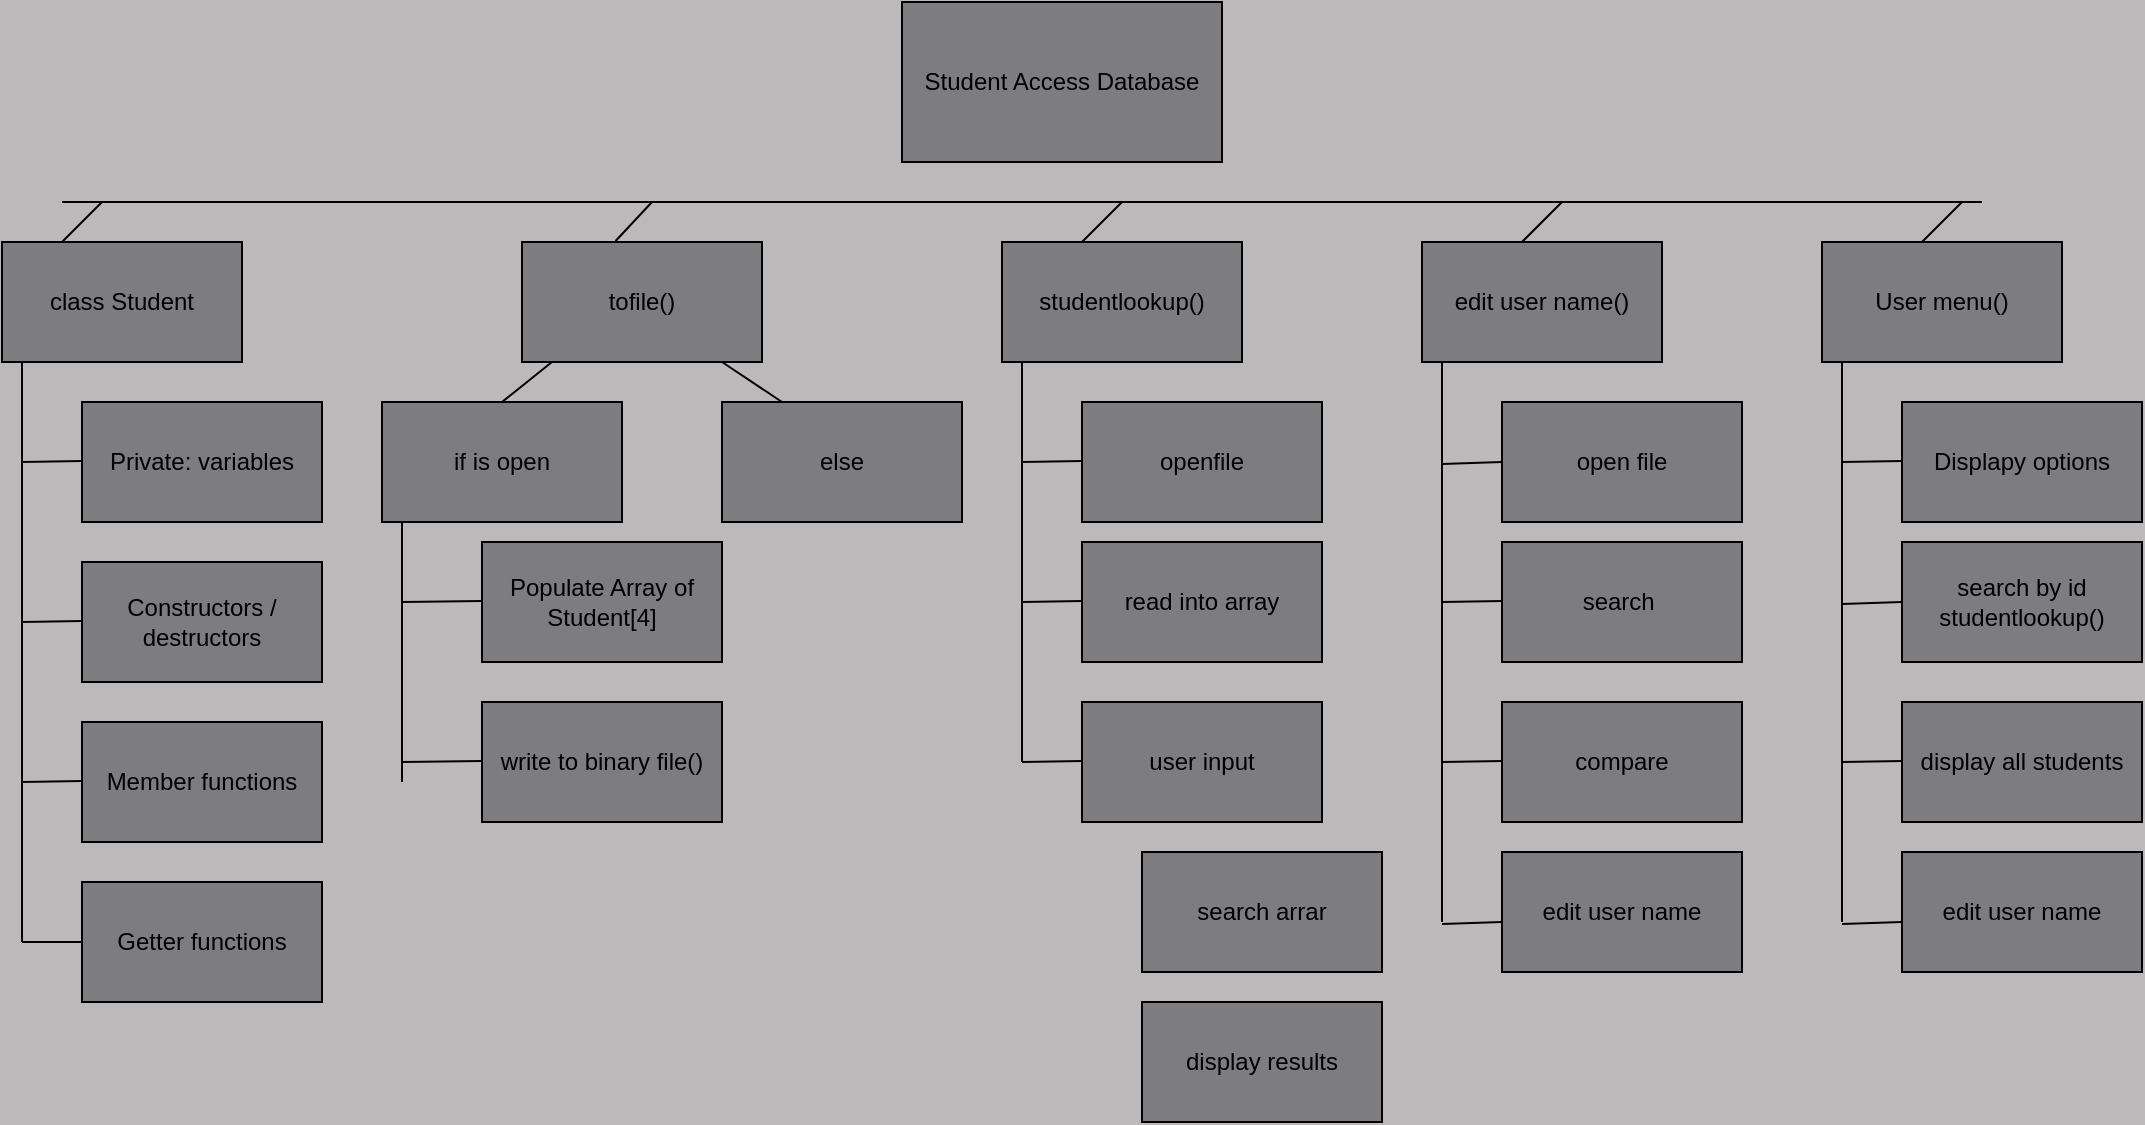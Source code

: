 <mxfile>
    <diagram id="gfhM94zAySe--Fsyw81P" name="Page-1">
        <mxGraphModel dx="1301" dy="907" grid="1" gridSize="10" guides="1" tooltips="1" connect="1" arrows="1" fold="1" page="1" pageScale="1" pageWidth="1100" pageHeight="850" background="#bbb9b9" math="0" shadow="0">
            <root>
                <mxCell id="0"/>
                <mxCell id="1" parent="0"/>
                <mxCell id="3" value="&lt;font color=&quot;#000000&quot;&gt;Student Access Database&lt;/font&gt;" style="rounded=0;whiteSpace=wrap;html=1;fillColor=#7d7c7e;" vertex="1" parent="1">
                    <mxGeometry x="450" width="160" height="80" as="geometry"/>
                </mxCell>
                <mxCell id="4" value="class Student" style="rounded=0;whiteSpace=wrap;html=1;fontColor=#000000;fillColor=#7d7c7e;" vertex="1" parent="1">
                    <mxGeometry y="120" width="120" height="60" as="geometry"/>
                </mxCell>
                <mxCell id="5" value="Private: variables" style="rounded=0;whiteSpace=wrap;html=1;fontColor=#000000;fillColor=#7d7c7e;" vertex="1" parent="1">
                    <mxGeometry x="40" y="200" width="120" height="60" as="geometry"/>
                </mxCell>
                <mxCell id="6" value="Constructors / destructors" style="rounded=0;whiteSpace=wrap;html=1;fontColor=#000000;fillColor=#7d7c7e;" vertex="1" parent="1">
                    <mxGeometry x="40" y="280" width="120" height="60" as="geometry"/>
                </mxCell>
                <mxCell id="7" value="Member functions" style="rounded=0;whiteSpace=wrap;html=1;fontColor=#000000;fillColor=#7d7c7e;" vertex="1" parent="1">
                    <mxGeometry x="40" y="360" width="120" height="60" as="geometry"/>
                </mxCell>
                <mxCell id="8" value="Populate Array of Student[4]" style="rounded=0;whiteSpace=wrap;html=1;fontColor=#000000;fillColor=#7d7c7e;" vertex="1" parent="1">
                    <mxGeometry x="240" y="270" width="120" height="60" as="geometry"/>
                </mxCell>
                <mxCell id="9" value="Getter functions" style="rounded=0;whiteSpace=wrap;html=1;fontColor=#000000;fillColor=#7d7c7e;" vertex="1" parent="1">
                    <mxGeometry x="40" y="440" width="120" height="60" as="geometry"/>
                </mxCell>
                <mxCell id="10" value="tofile()" style="rounded=0;whiteSpace=wrap;html=1;fontColor=#000000;fillColor=#7d7c7e;" vertex="1" parent="1">
                    <mxGeometry x="260" y="120" width="120" height="60" as="geometry"/>
                </mxCell>
                <mxCell id="11" value="if is open" style="rounded=0;whiteSpace=wrap;html=1;fontColor=#000000;fillColor=#7d7c7e;" vertex="1" parent="1">
                    <mxGeometry x="190" y="200" width="120" height="60" as="geometry"/>
                </mxCell>
                <mxCell id="12" value="write to binary file()" style="rounded=0;whiteSpace=wrap;html=1;fontColor=#000000;fillColor=#7d7c7e;" vertex="1" parent="1">
                    <mxGeometry x="240" y="350" width="120" height="60" as="geometry"/>
                </mxCell>
                <mxCell id="13" value="else" style="rounded=0;whiteSpace=wrap;html=1;fontColor=#000000;fillColor=#7d7c7e;" vertex="1" parent="1">
                    <mxGeometry x="360" y="200" width="120" height="60" as="geometry"/>
                </mxCell>
                <mxCell id="14" value="studentlookup()" style="rounded=0;whiteSpace=wrap;html=1;fontColor=#000000;fillColor=#7d7c7e;" vertex="1" parent="1">
                    <mxGeometry x="500" y="120" width="120" height="60" as="geometry"/>
                </mxCell>
                <mxCell id="15" value="openfile" style="rounded=0;whiteSpace=wrap;html=1;fontColor=#000000;fillColor=#7d7c7e;" vertex="1" parent="1">
                    <mxGeometry x="540" y="200" width="120" height="60" as="geometry"/>
                </mxCell>
                <mxCell id="16" value="read into array" style="rounded=0;whiteSpace=wrap;html=1;fontColor=#000000;fillColor=#7d7c7e;" vertex="1" parent="1">
                    <mxGeometry x="540" y="270" width="120" height="60" as="geometry"/>
                </mxCell>
                <mxCell id="17" value="user input" style="rounded=0;whiteSpace=wrap;html=1;fontColor=#000000;fillColor=#7d7c7e;" vertex="1" parent="1">
                    <mxGeometry x="540" y="350" width="120" height="60" as="geometry"/>
                </mxCell>
                <mxCell id="18" value="search arrar" style="rounded=0;whiteSpace=wrap;html=1;fontColor=#000000;fillColor=#7d7c7e;" vertex="1" parent="1">
                    <mxGeometry x="570" y="425" width="120" height="60" as="geometry"/>
                </mxCell>
                <mxCell id="19" value="display results" style="rounded=0;whiteSpace=wrap;html=1;fontColor=#000000;fillColor=#7d7c7e;" vertex="1" parent="1">
                    <mxGeometry x="570" y="500" width="120" height="60" as="geometry"/>
                </mxCell>
                <mxCell id="20" value="User menu()" style="rounded=0;whiteSpace=wrap;html=1;fontColor=#000000;fillColor=#7d7c7e;" vertex="1" parent="1">
                    <mxGeometry x="910" y="120" width="120" height="60" as="geometry"/>
                </mxCell>
                <mxCell id="21" value="Displapy options" style="rounded=0;whiteSpace=wrap;html=1;fontColor=#000000;fillColor=#7d7c7e;" vertex="1" parent="1">
                    <mxGeometry x="950" y="200" width="120" height="60" as="geometry"/>
                </mxCell>
                <mxCell id="22" value="search by id&lt;br&gt;studentlookup()" style="rounded=0;whiteSpace=wrap;html=1;fontColor=#000000;fillColor=#7d7c7e;" vertex="1" parent="1">
                    <mxGeometry x="950" y="270" width="120" height="60" as="geometry"/>
                </mxCell>
                <mxCell id="23" value="display all students&lt;span style=&quot;color: rgba(0, 0, 0, 0); font-family: monospace; font-size: 0px; text-align: start;&quot;&gt;%3CmxGraphModel%3E%3Croot%3E%3CmxCell%20id%3D%220%22%2F%3E%3CmxCell%20id%3D%221%22%20parent%3D%220%22%2F%3E%3CmxCell%20id%3D%222%22%20value%3D%22search%20arrar%22%20style%3D%22rounded%3D0%3BwhiteSpace%3Dwrap%3Bhtml%3D1%3BfontColor%3D%23000000%3BfillColor%3D%237d7c7e%3B%22%20vertex%3D%221%22%20parent%3D%221%22%3E%3CmxGeometry%20x%3D%22630%22%20y%3D%22420%22%20width%3D%22120%22%20height%3D%2260%22%20as%3D%22geometry%22%2F%3E%3C%2FmxCell%3E%3C%2Froot%3E%3C%2FmxGraphModel%3E&lt;/span&gt;" style="rounded=0;whiteSpace=wrap;html=1;fontColor=#000000;fillColor=#7d7c7e;" vertex="1" parent="1">
                    <mxGeometry x="950" y="350" width="120" height="60" as="geometry"/>
                </mxCell>
                <mxCell id="24" value="edit user name" style="rounded=0;whiteSpace=wrap;html=1;fontColor=#000000;fillColor=#7d7c7e;" vertex="1" parent="1">
                    <mxGeometry x="950" y="425" width="120" height="60" as="geometry"/>
                </mxCell>
                <mxCell id="25" value="edit user name()" style="rounded=0;whiteSpace=wrap;html=1;fontColor=#000000;fillColor=#7d7c7e;" vertex="1" parent="1">
                    <mxGeometry x="710" y="120" width="120" height="60" as="geometry"/>
                </mxCell>
                <mxCell id="26" value="open file" style="rounded=0;whiteSpace=wrap;html=1;fontColor=#000000;fillColor=#7d7c7e;" vertex="1" parent="1">
                    <mxGeometry x="750" y="200" width="120" height="60" as="geometry"/>
                </mxCell>
                <mxCell id="27" value="search&amp;nbsp;" style="rounded=0;whiteSpace=wrap;html=1;fontColor=#000000;fillColor=#7d7c7e;" vertex="1" parent="1">
                    <mxGeometry x="750" y="270" width="120" height="60" as="geometry"/>
                </mxCell>
                <mxCell id="28" value="edit user name" style="rounded=0;whiteSpace=wrap;html=1;fontColor=#000000;fillColor=#7d7c7e;" vertex="1" parent="1">
                    <mxGeometry x="750" y="425" width="120" height="60" as="geometry"/>
                </mxCell>
                <mxCell id="29" value="compare" style="rounded=0;whiteSpace=wrap;html=1;fontColor=#000000;fillColor=#7d7c7e;" vertex="1" parent="1">
                    <mxGeometry x="750" y="350" width="120" height="60" as="geometry"/>
                </mxCell>
                <mxCell id="30" value="" style="endArrow=none;html=1;fontColor=#000000;strokeColor=#000000;" edge="1" parent="1">
                    <mxGeometry width="50" height="50" relative="1" as="geometry">
                        <mxPoint x="10" y="470" as="sourcePoint"/>
                        <mxPoint x="10" y="180" as="targetPoint"/>
                    </mxGeometry>
                </mxCell>
                <mxCell id="32" value="" style="endArrow=none;html=1;fontColor=#000000;strokeColor=#000000;exitX=0;exitY=0.5;exitDx=0;exitDy=0;" edge="1" parent="1" source="9">
                    <mxGeometry width="50" height="50" relative="1" as="geometry">
                        <mxPoint x="20" y="760" as="sourcePoint"/>
                        <mxPoint x="10" y="470" as="targetPoint"/>
                    </mxGeometry>
                </mxCell>
                <mxCell id="33" value="" style="endArrow=none;html=1;fontColor=#000000;strokeColor=#000000;exitX=0;exitY=0.5;exitDx=0;exitDy=0;" edge="1" parent="1">
                    <mxGeometry width="50" height="50" relative="1" as="geometry">
                        <mxPoint x="40" y="389.5" as="sourcePoint"/>
                        <mxPoint x="10" y="390" as="targetPoint"/>
                    </mxGeometry>
                </mxCell>
                <mxCell id="35" value="" style="endArrow=none;html=1;fontColor=#000000;strokeColor=#000000;exitX=0;exitY=0.5;exitDx=0;exitDy=0;" edge="1" parent="1">
                    <mxGeometry width="50" height="50" relative="1" as="geometry">
                        <mxPoint x="40" y="309.5" as="sourcePoint"/>
                        <mxPoint x="10" y="310" as="targetPoint"/>
                    </mxGeometry>
                </mxCell>
                <mxCell id="36" value="" style="endArrow=none;html=1;fontColor=#000000;strokeColor=#000000;exitX=0;exitY=0.5;exitDx=0;exitDy=0;" edge="1" parent="1">
                    <mxGeometry width="50" height="50" relative="1" as="geometry">
                        <mxPoint x="40" y="229.5" as="sourcePoint"/>
                        <mxPoint x="10" y="230" as="targetPoint"/>
                    </mxGeometry>
                </mxCell>
                <mxCell id="37" value="" style="endArrow=none;html=1;fontColor=#000000;strokeColor=#000000;" edge="1" parent="1">
                    <mxGeometry width="50" height="50" relative="1" as="geometry">
                        <mxPoint x="200" y="390" as="sourcePoint"/>
                        <mxPoint x="200" y="260" as="targetPoint"/>
                    </mxGeometry>
                </mxCell>
                <mxCell id="38" value="" style="endArrow=none;html=1;fontColor=#000000;strokeColor=#000000;" edge="1" parent="1">
                    <mxGeometry width="50" height="50" relative="1" as="geometry">
                        <mxPoint x="510" y="380" as="sourcePoint"/>
                        <mxPoint x="510" y="180" as="targetPoint"/>
                    </mxGeometry>
                </mxCell>
                <mxCell id="39" value="" style="endArrow=none;html=1;fontColor=#000000;strokeColor=#000000;" edge="1" parent="1">
                    <mxGeometry width="50" height="50" relative="1" as="geometry">
                        <mxPoint x="720" y="460" as="sourcePoint"/>
                        <mxPoint x="720" y="180" as="targetPoint"/>
                    </mxGeometry>
                </mxCell>
                <mxCell id="40" value="" style="endArrow=none;html=1;fontColor=#000000;strokeColor=#000000;" edge="1" parent="1">
                    <mxGeometry width="50" height="50" relative="1" as="geometry">
                        <mxPoint x="920" y="460" as="sourcePoint"/>
                        <mxPoint x="920" y="180" as="targetPoint"/>
                    </mxGeometry>
                </mxCell>
                <mxCell id="41" value="" style="endArrow=none;html=1;fontColor=#000000;strokeColor=#000000;" edge="1" parent="1">
                    <mxGeometry width="50" height="50" relative="1" as="geometry">
                        <mxPoint x="990" y="100" as="sourcePoint"/>
                        <mxPoint x="30" y="100" as="targetPoint"/>
                    </mxGeometry>
                </mxCell>
                <mxCell id="42" value="" style="endArrow=none;html=1;strokeColor=#000000;fontColor=#000000;exitX=0.5;exitY=0;exitDx=0;exitDy=0;" edge="1" parent="1" source="11">
                    <mxGeometry width="50" height="50" relative="1" as="geometry">
                        <mxPoint x="250" y="210" as="sourcePoint"/>
                        <mxPoint x="275" y="180" as="targetPoint"/>
                    </mxGeometry>
                </mxCell>
                <mxCell id="43" value="" style="endArrow=none;html=1;fontColor=#000000;strokeColor=#000000;exitX=0.25;exitY=0;exitDx=0;exitDy=0;" edge="1" parent="1" source="13">
                    <mxGeometry width="50" height="50" relative="1" as="geometry">
                        <mxPoint x="360" y="380" as="sourcePoint"/>
                        <mxPoint x="360" y="180" as="targetPoint"/>
                    </mxGeometry>
                </mxCell>
                <mxCell id="44" value="" style="endArrow=none;html=1;fontColor=#000000;strokeColor=#000000;exitX=0;exitY=0.5;exitDx=0;exitDy=0;" edge="1" parent="1">
                    <mxGeometry width="50" height="50" relative="1" as="geometry">
                        <mxPoint x="240" y="379.5" as="sourcePoint"/>
                        <mxPoint x="200" y="380" as="targetPoint"/>
                    </mxGeometry>
                </mxCell>
                <mxCell id="45" value="" style="endArrow=none;html=1;fontColor=#000000;strokeColor=#000000;exitX=0;exitY=0.5;exitDx=0;exitDy=0;" edge="1" parent="1">
                    <mxGeometry width="50" height="50" relative="1" as="geometry">
                        <mxPoint x="240" y="299.5" as="sourcePoint"/>
                        <mxPoint x="200" y="300" as="targetPoint"/>
                    </mxGeometry>
                </mxCell>
                <mxCell id="46" value="" style="endArrow=none;html=1;fontColor=#000000;strokeColor=#000000;exitX=0;exitY=0.5;exitDx=0;exitDy=0;" edge="1" parent="1">
                    <mxGeometry width="50" height="50" relative="1" as="geometry">
                        <mxPoint x="540" y="229.5" as="sourcePoint"/>
                        <mxPoint x="510" y="230" as="targetPoint"/>
                    </mxGeometry>
                </mxCell>
                <mxCell id="47" value="" style="endArrow=none;html=1;fontColor=#000000;strokeColor=#000000;exitX=0;exitY=0.5;exitDx=0;exitDy=0;" edge="1" parent="1">
                    <mxGeometry width="50" height="50" relative="1" as="geometry">
                        <mxPoint x="540" y="299.5" as="sourcePoint"/>
                        <mxPoint x="510" y="300" as="targetPoint"/>
                    </mxGeometry>
                </mxCell>
                <mxCell id="48" value="" style="endArrow=none;html=1;fontColor=#000000;strokeColor=#000000;exitX=0;exitY=0.5;exitDx=0;exitDy=0;" edge="1" parent="1">
                    <mxGeometry width="50" height="50" relative="1" as="geometry">
                        <mxPoint x="540" y="379.5" as="sourcePoint"/>
                        <mxPoint x="510" y="380" as="targetPoint"/>
                    </mxGeometry>
                </mxCell>
                <mxCell id="49" value="" style="endArrow=none;html=1;fontColor=#000000;strokeColor=#000000;exitX=0;exitY=0.5;exitDx=0;exitDy=0;" edge="1" parent="1">
                    <mxGeometry width="50" height="50" relative="1" as="geometry">
                        <mxPoint x="750" y="230" as="sourcePoint"/>
                        <mxPoint x="720" y="231" as="targetPoint"/>
                    </mxGeometry>
                </mxCell>
                <mxCell id="50" value="" style="endArrow=none;html=1;fontColor=#000000;strokeColor=#000000;exitX=0;exitY=0.5;exitDx=0;exitDy=0;" edge="1" parent="1">
                    <mxGeometry width="50" height="50" relative="1" as="geometry">
                        <mxPoint x="750" y="299.5" as="sourcePoint"/>
                        <mxPoint x="720" y="300" as="targetPoint"/>
                    </mxGeometry>
                </mxCell>
                <mxCell id="51" value="" style="endArrow=none;html=1;fontColor=#000000;strokeColor=#000000;exitX=0;exitY=0.5;exitDx=0;exitDy=0;" edge="1" parent="1">
                    <mxGeometry width="50" height="50" relative="1" as="geometry">
                        <mxPoint x="750" y="379.5" as="sourcePoint"/>
                        <mxPoint x="720" y="380" as="targetPoint"/>
                    </mxGeometry>
                </mxCell>
                <mxCell id="52" value="" style="endArrow=none;html=1;fontColor=#000000;strokeColor=#000000;exitX=0;exitY=0.5;exitDx=0;exitDy=0;" edge="1" parent="1">
                    <mxGeometry width="50" height="50" relative="1" as="geometry">
                        <mxPoint x="750" y="460" as="sourcePoint"/>
                        <mxPoint x="720" y="461" as="targetPoint"/>
                    </mxGeometry>
                </mxCell>
                <mxCell id="53" value="" style="endArrow=none;html=1;fontColor=#000000;strokeColor=#000000;exitX=0;exitY=0.5;exitDx=0;exitDy=0;" edge="1" parent="1">
                    <mxGeometry width="50" height="50" relative="1" as="geometry">
                        <mxPoint x="950" y="229.5" as="sourcePoint"/>
                        <mxPoint x="920" y="230" as="targetPoint"/>
                    </mxGeometry>
                </mxCell>
                <mxCell id="54" value="" style="endArrow=none;html=1;fontColor=#000000;strokeColor=#000000;exitX=0;exitY=0.5;exitDx=0;exitDy=0;" edge="1" parent="1">
                    <mxGeometry width="50" height="50" relative="1" as="geometry">
                        <mxPoint x="950" y="300" as="sourcePoint"/>
                        <mxPoint x="920" y="301" as="targetPoint"/>
                    </mxGeometry>
                </mxCell>
                <mxCell id="55" value="" style="endArrow=none;html=1;fontColor=#000000;strokeColor=#000000;exitX=0;exitY=0.5;exitDx=0;exitDy=0;" edge="1" parent="1">
                    <mxGeometry width="50" height="50" relative="1" as="geometry">
                        <mxPoint x="950" y="379.5" as="sourcePoint"/>
                        <mxPoint x="920" y="380" as="targetPoint"/>
                    </mxGeometry>
                </mxCell>
                <mxCell id="56" value="" style="endArrow=none;html=1;fontColor=#000000;strokeColor=#000000;exitX=0;exitY=0.5;exitDx=0;exitDy=0;" edge="1" parent="1">
                    <mxGeometry width="50" height="50" relative="1" as="geometry">
                        <mxPoint x="950" y="460" as="sourcePoint"/>
                        <mxPoint x="920" y="461" as="targetPoint"/>
                    </mxGeometry>
                </mxCell>
                <mxCell id="57" value="" style="endArrow=none;html=1;strokeColor=#000000;fontColor=#000000;" edge="1" parent="1">
                    <mxGeometry width="50" height="50" relative="1" as="geometry">
                        <mxPoint x="30" y="120" as="sourcePoint"/>
                        <mxPoint x="50" y="100" as="targetPoint"/>
                    </mxGeometry>
                </mxCell>
                <mxCell id="59" value="" style="endArrow=none;html=1;strokeColor=#000000;fontColor=#000000;exitX=0.39;exitY=-0.008;exitDx=0;exitDy=0;exitPerimeter=0;" edge="1" parent="1" source="10">
                    <mxGeometry width="50" height="50" relative="1" as="geometry">
                        <mxPoint x="275" y="150" as="sourcePoint"/>
                        <mxPoint x="325" y="100" as="targetPoint"/>
                    </mxGeometry>
                </mxCell>
                <mxCell id="60" value="" style="endArrow=none;html=1;strokeColor=#000000;fontColor=#000000;" edge="1" parent="1">
                    <mxGeometry width="50" height="50" relative="1" as="geometry">
                        <mxPoint x="540" y="120" as="sourcePoint"/>
                        <mxPoint x="560" y="100" as="targetPoint"/>
                    </mxGeometry>
                </mxCell>
                <mxCell id="61" value="" style="endArrow=none;html=1;strokeColor=#000000;fontColor=#000000;" edge="1" parent="1">
                    <mxGeometry width="50" height="50" relative="1" as="geometry">
                        <mxPoint x="760" y="120" as="sourcePoint"/>
                        <mxPoint x="780" y="100" as="targetPoint"/>
                    </mxGeometry>
                </mxCell>
                <mxCell id="62" value="" style="endArrow=none;html=1;strokeColor=#000000;fontColor=#000000;" edge="1" parent="1">
                    <mxGeometry width="50" height="50" relative="1" as="geometry">
                        <mxPoint x="960" y="120" as="sourcePoint"/>
                        <mxPoint x="980" y="100" as="targetPoint"/>
                    </mxGeometry>
                </mxCell>
            </root>
        </mxGraphModel>
    </diagram>
</mxfile>